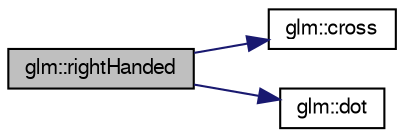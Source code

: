 digraph G
{
  bgcolor="transparent";
  edge [fontname="FreeSans",fontsize=10,labelfontname="FreeSans",labelfontsize=10];
  node [fontname="FreeSans",fontsize=10,shape=record];
  rankdir=LR;
  Node1 [label="glm::rightHanded",height=0.2,width=0.4,color="black", fillcolor="grey75", style="filled" fontcolor="black"];
  Node1 -> Node2 [color="midnightblue",fontsize=10,style="solid"];
  Node2 [label="glm::cross",height=0.2,width=0.4,color="black",URL="$group__core__func__geometric.html#g9a325364ff3650c4a85c33704c646e76"];
  Node1 -> Node3 [color="midnightblue",fontsize=10,style="solid"];
  Node3 [label="glm::dot",height=0.2,width=0.4,color="black",URL="$group__core__func__geometric.html#gc64a3b29d01336161a668d328cac97eb"];
}
